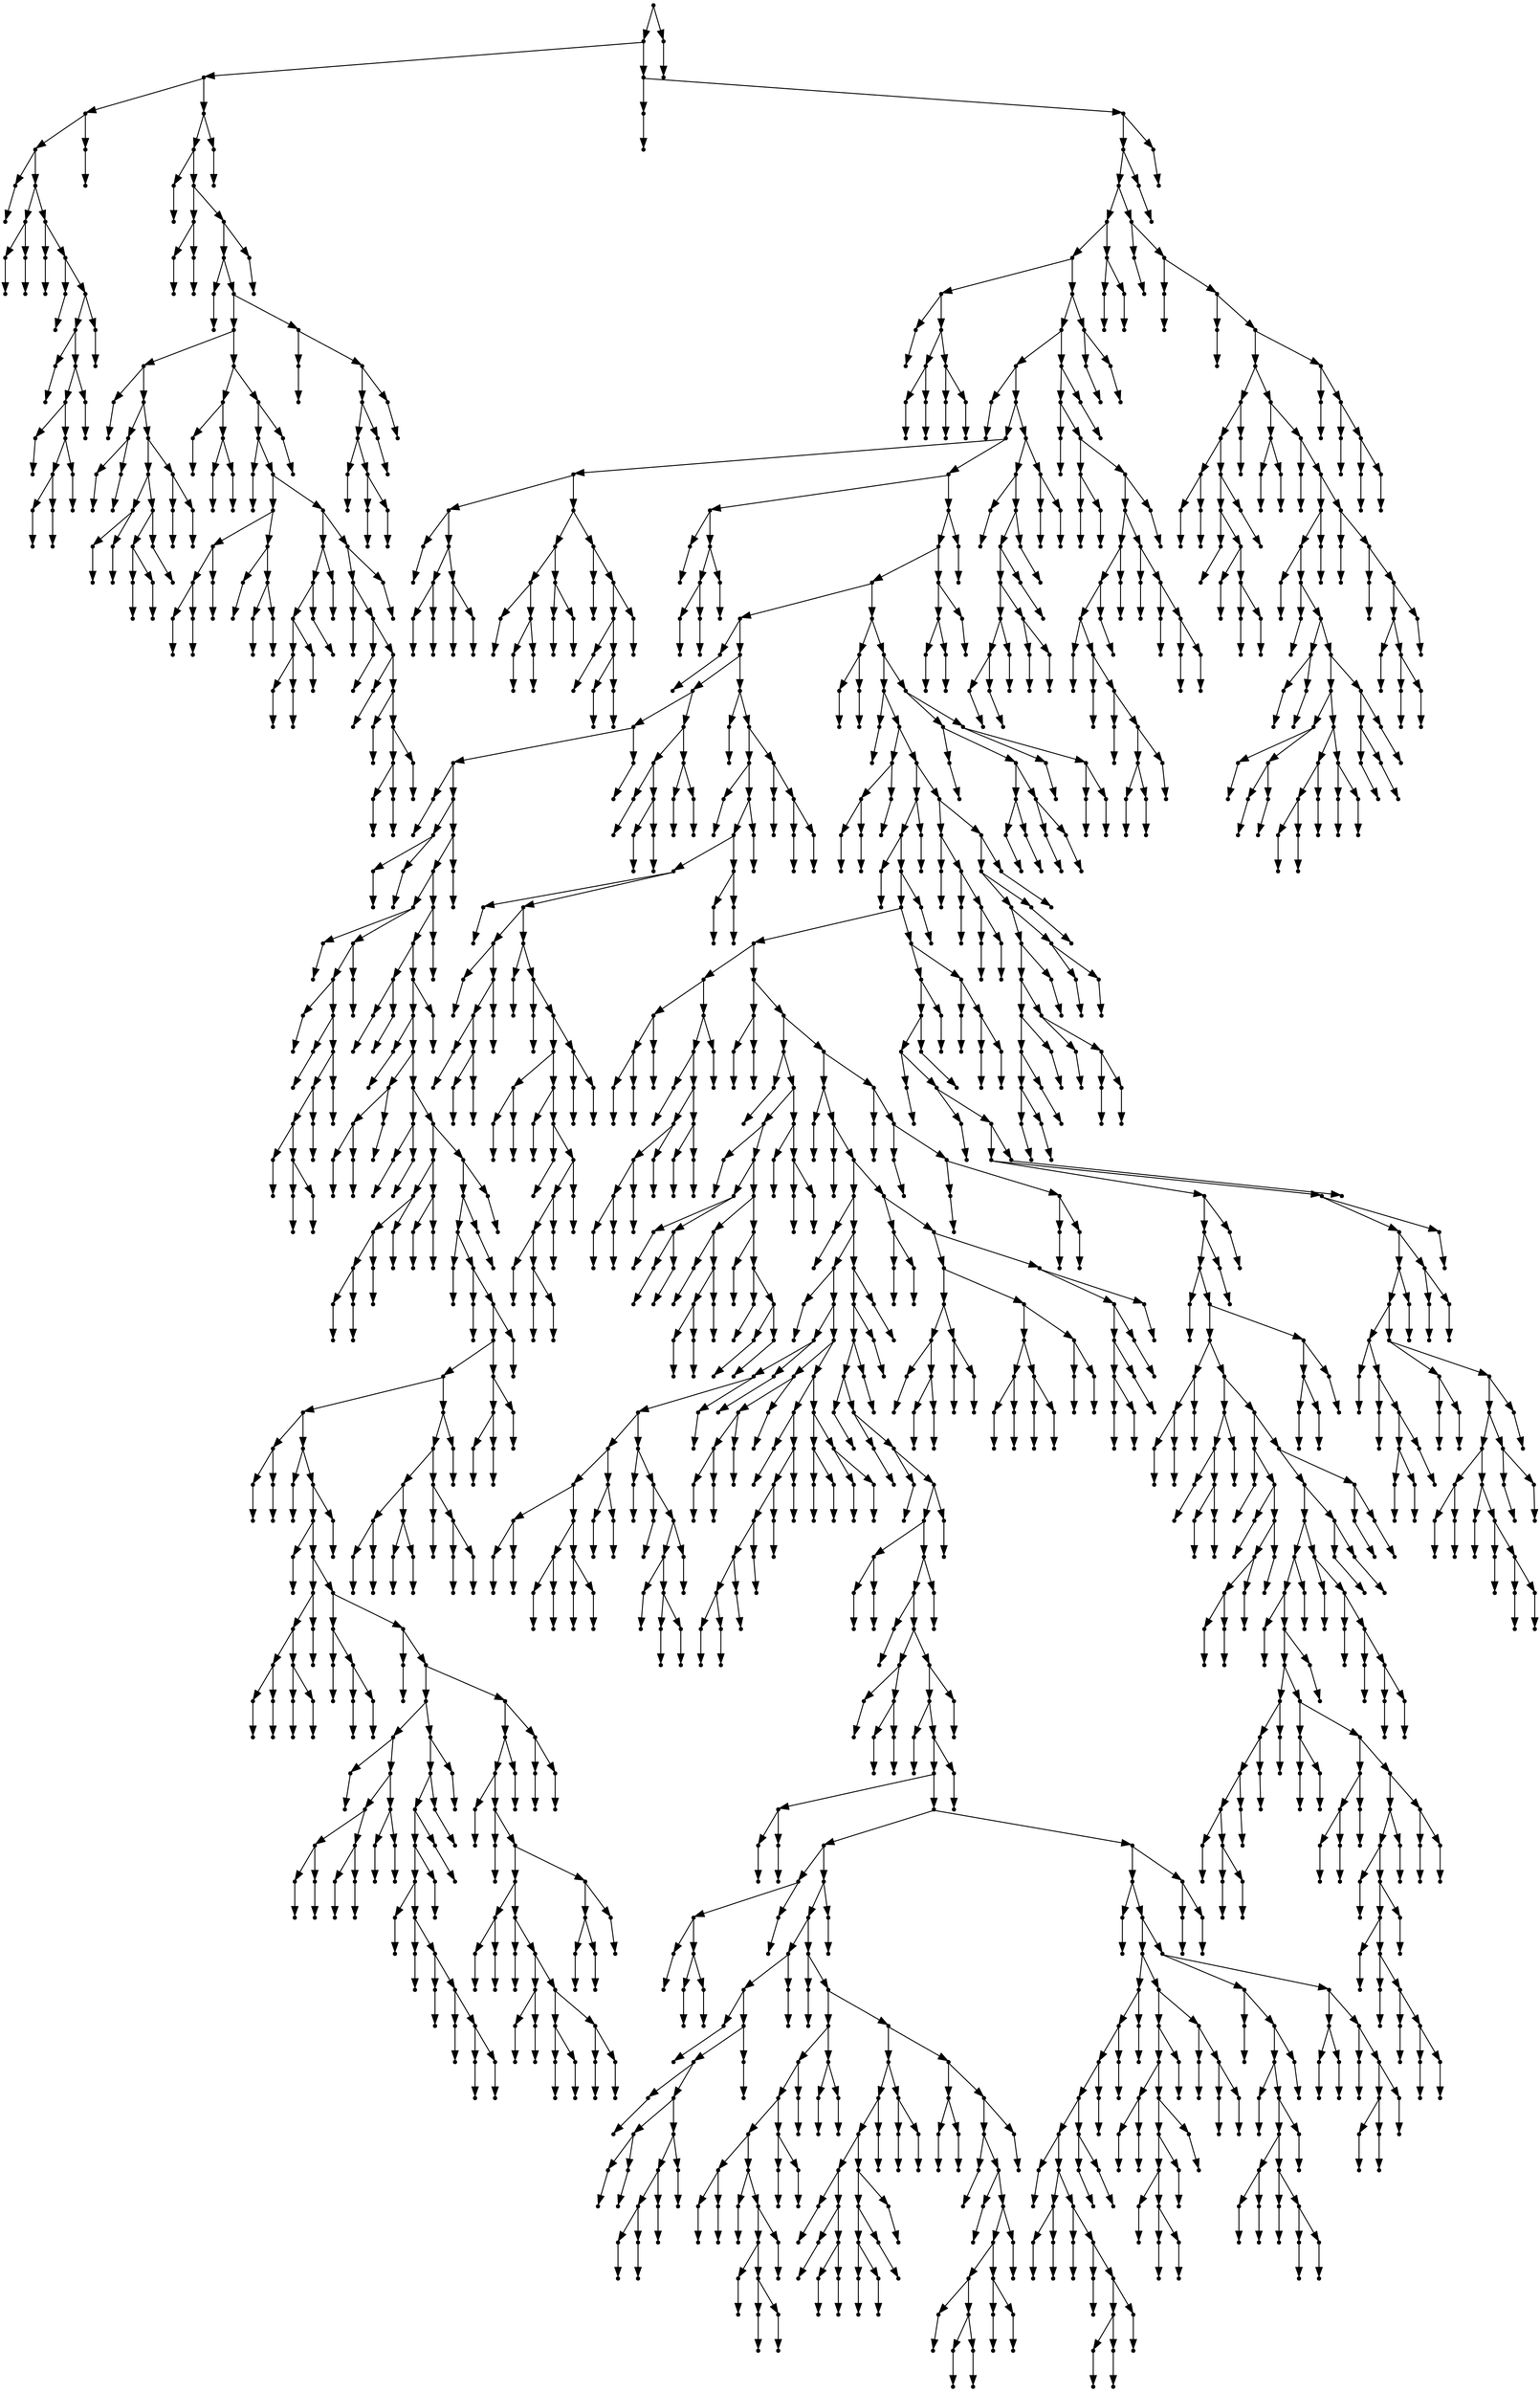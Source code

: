 digraph {
  1801 [shape=point];
  1798 [shape=point];
  175 [shape=point];
  37 [shape=point];
  34 [shape=point];
  1 [shape=point];
  0 [shape=point];
  33 [shape=point];
  6 [shape=point];
  3 [shape=point];
  2 [shape=point];
  5 [shape=point];
  4 [shape=point];
  32 [shape=point];
  8 [shape=point];
  7 [shape=point];
  31 [shape=point];
  10 [shape=point];
  9 [shape=point];
  30 [shape=point];
  27 [shape=point];
  12 [shape=point];
  11 [shape=point];
  26 [shape=point];
  23 [shape=point];
  14 [shape=point];
  13 [shape=point];
  22 [shape=point];
  19 [shape=point];
  16 [shape=point];
  15 [shape=point];
  18 [shape=point];
  17 [shape=point];
  21 [shape=point];
  20 [shape=point];
  25 [shape=point];
  24 [shape=point];
  29 [shape=point];
  28 [shape=point];
  36 [shape=point];
  35 [shape=point];
  174 [shape=point];
  171 [shape=point];
  39 [shape=point];
  38 [shape=point];
  170 [shape=point];
  44 [shape=point];
  41 [shape=point];
  40 [shape=point];
  43 [shape=point];
  42 [shape=point];
  169 [shape=point];
  166 [shape=point];
  46 [shape=point];
  45 [shape=point];
  165 [shape=point];
  147 [shape=point];
  75 [shape=point];
  48 [shape=point];
  47 [shape=point];
  74 [shape=point];
  53 [shape=point];
  50 [shape=point];
  49 [shape=point];
  52 [shape=point];
  51 [shape=point];
  73 [shape=point];
  67 [shape=point];
  58 [shape=point];
  55 [shape=point];
  54 [shape=point];
  57 [shape=point];
  56 [shape=point];
  66 [shape=point];
  63 [shape=point];
  60 [shape=point];
  59 [shape=point];
  62 [shape=point];
  61 [shape=point];
  65 [shape=point];
  64 [shape=point];
  72 [shape=point];
  69 [shape=point];
  68 [shape=point];
  71 [shape=point];
  70 [shape=point];
  146 [shape=point];
  83 [shape=point];
  77 [shape=point];
  76 [shape=point];
  82 [shape=point];
  79 [shape=point];
  78 [shape=point];
  81 [shape=point];
  80 [shape=point];
  145 [shape=point];
  142 [shape=point];
  85 [shape=point];
  84 [shape=point];
  141 [shape=point];
  102 [shape=point];
  93 [shape=point];
  90 [shape=point];
  87 [shape=point];
  86 [shape=point];
  89 [shape=point];
  88 [shape=point];
  92 [shape=point];
  91 [shape=point];
  101 [shape=point];
  95 [shape=point];
  94 [shape=point];
  100 [shape=point];
  97 [shape=point];
  96 [shape=point];
  99 [shape=point];
  98 [shape=point];
  140 [shape=point];
  116 [shape=point];
  113 [shape=point];
  110 [shape=point];
  107 [shape=point];
  104 [shape=point];
  103 [shape=point];
  106 [shape=point];
  105 [shape=point];
  109 [shape=point];
  108 [shape=point];
  112 [shape=point];
  111 [shape=point];
  115 [shape=point];
  114 [shape=point];
  139 [shape=point];
  136 [shape=point];
  118 [shape=point];
  117 [shape=point];
  135 [shape=point];
  120 [shape=point];
  119 [shape=point];
  134 [shape=point];
  122 [shape=point];
  121 [shape=point];
  133 [shape=point];
  124 [shape=point];
  123 [shape=point];
  132 [shape=point];
  129 [shape=point];
  126 [shape=point];
  125 [shape=point];
  128 [shape=point];
  127 [shape=point];
  131 [shape=point];
  130 [shape=point];
  138 [shape=point];
  137 [shape=point];
  144 [shape=point];
  143 [shape=point];
  164 [shape=point];
  149 [shape=point];
  148 [shape=point];
  163 [shape=point];
  160 [shape=point];
  157 [shape=point];
  151 [shape=point];
  150 [shape=point];
  156 [shape=point];
  153 [shape=point];
  152 [shape=point];
  155 [shape=point];
  154 [shape=point];
  159 [shape=point];
  158 [shape=point];
  162 [shape=point];
  161 [shape=point];
  168 [shape=point];
  167 [shape=point];
  173 [shape=point];
  172 [shape=point];
  1797 [shape=point];
  177 [shape=point];
  176 [shape=point];
  1796 [shape=point];
  1793 [shape=point];
  1790 [shape=point];
  1670 [shape=point];
  1664 [shape=point];
  191 [shape=point];
  179 [shape=point];
  178 [shape=point];
  190 [shape=point];
  184 [shape=point];
  181 [shape=point];
  180 [shape=point];
  183 [shape=point];
  182 [shape=point];
  189 [shape=point];
  186 [shape=point];
  185 [shape=point];
  188 [shape=point];
  187 [shape=point];
  1663 [shape=point];
  1657 [shape=point];
  1606 [shape=point];
  193 [shape=point];
  192 [shape=point];
  1605 [shape=point];
  1575 [shape=point];
  237 [shape=point];
  207 [shape=point];
  195 [shape=point];
  194 [shape=point];
  206 [shape=point];
  200 [shape=point];
  197 [shape=point];
  196 [shape=point];
  199 [shape=point];
  198 [shape=point];
  205 [shape=point];
  202 [shape=point];
  201 [shape=point];
  204 [shape=point];
  203 [shape=point];
  236 [shape=point];
  221 [shape=point];
  215 [shape=point];
  209 [shape=point];
  208 [shape=point];
  214 [shape=point];
  211 [shape=point];
  210 [shape=point];
  213 [shape=point];
  212 [shape=point];
  220 [shape=point];
  217 [shape=point];
  216 [shape=point];
  219 [shape=point];
  218 [shape=point];
  235 [shape=point];
  223 [shape=point];
  222 [shape=point];
  234 [shape=point];
  231 [shape=point];
  225 [shape=point];
  224 [shape=point];
  230 [shape=point];
  227 [shape=point];
  226 [shape=point];
  229 [shape=point];
  228 [shape=point];
  233 [shape=point];
  232 [shape=point];
  1574 [shape=point];
  248 [shape=point];
  239 [shape=point];
  238 [shape=point];
  247 [shape=point];
  244 [shape=point];
  241 [shape=point];
  240 [shape=point];
  243 [shape=point];
  242 [shape=point];
  246 [shape=point];
  245 [shape=point];
  1573 [shape=point];
  1570 [shape=point];
  1561 [shape=point];
  628 [shape=point];
  250 [shape=point];
  249 [shape=point];
  627 [shape=point];
  546 [shape=point];
  531 [shape=point];
  528 [shape=point];
  252 [shape=point];
  251 [shape=point];
  527 [shape=point];
  257 [shape=point];
  254 [shape=point];
  253 [shape=point];
  256 [shape=point];
  255 [shape=point];
  526 [shape=point];
  523 [shape=point];
  283 [shape=point];
  259 [shape=point];
  258 [shape=point];
  282 [shape=point];
  279 [shape=point];
  261 [shape=point];
  260 [shape=point];
  278 [shape=point];
  263 [shape=point];
  262 [shape=point];
  277 [shape=point];
  274 [shape=point];
  271 [shape=point];
  265 [shape=point];
  264 [shape=point];
  270 [shape=point];
  267 [shape=point];
  266 [shape=point];
  269 [shape=point];
  268 [shape=point];
  273 [shape=point];
  272 [shape=point];
  276 [shape=point];
  275 [shape=point];
  281 [shape=point];
  280 [shape=point];
  522 [shape=point];
  519 [shape=point];
  288 [shape=point];
  285 [shape=point];
  284 [shape=point];
  287 [shape=point];
  286 [shape=point];
  518 [shape=point];
  515 [shape=point];
  290 [shape=point];
  289 [shape=point];
  514 [shape=point];
  298 [shape=point];
  295 [shape=point];
  292 [shape=point];
  291 [shape=point];
  294 [shape=point];
  293 [shape=point];
  297 [shape=point];
  296 [shape=point];
  513 [shape=point];
  303 [shape=point];
  300 [shape=point];
  299 [shape=point];
  302 [shape=point];
  301 [shape=point];
  512 [shape=point];
  320 [shape=point];
  314 [shape=point];
  311 [shape=point];
  308 [shape=point];
  305 [shape=point];
  304 [shape=point];
  307 [shape=point];
  306 [shape=point];
  310 [shape=point];
  309 [shape=point];
  313 [shape=point];
  312 [shape=point];
  319 [shape=point];
  316 [shape=point];
  315 [shape=point];
  318 [shape=point];
  317 [shape=point];
  511 [shape=point];
  508 [shape=point];
  505 [shape=point];
  322 [shape=point];
  321 [shape=point];
  504 [shape=point];
  324 [shape=point];
  323 [shape=point];
  503 [shape=point];
  500 [shape=point];
  491 [shape=point];
  467 [shape=point];
  329 [shape=point];
  326 [shape=point];
  325 [shape=point];
  328 [shape=point];
  327 [shape=point];
  466 [shape=point];
  331 [shape=point];
  330 [shape=point];
  465 [shape=point];
  462 [shape=point];
  333 [shape=point];
  332 [shape=point];
  461 [shape=point];
  347 [shape=point];
  344 [shape=point];
  338 [shape=point];
  335 [shape=point];
  334 [shape=point];
  337 [shape=point];
  336 [shape=point];
  343 [shape=point];
  340 [shape=point];
  339 [shape=point];
  342 [shape=point];
  341 [shape=point];
  346 [shape=point];
  345 [shape=point];
  460 [shape=point];
  355 [shape=point];
  349 [shape=point];
  348 [shape=point];
  354 [shape=point];
  351 [shape=point];
  350 [shape=point];
  353 [shape=point];
  352 [shape=point];
  459 [shape=point];
  357 [shape=point];
  356 [shape=point];
  458 [shape=point];
  407 [shape=point];
  377 [shape=point];
  359 [shape=point];
  358 [shape=point];
  376 [shape=point];
  370 [shape=point];
  364 [shape=point];
  361 [shape=point];
  360 [shape=point];
  363 [shape=point];
  362 [shape=point];
  369 [shape=point];
  366 [shape=point];
  365 [shape=point];
  368 [shape=point];
  367 [shape=point];
  375 [shape=point];
  372 [shape=point];
  371 [shape=point];
  374 [shape=point];
  373 [shape=point];
  406 [shape=point];
  403 [shape=point];
  400 [shape=point];
  397 [shape=point];
  394 [shape=point];
  379 [shape=point];
  378 [shape=point];
  393 [shape=point];
  381 [shape=point];
  380 [shape=point];
  392 [shape=point];
  383 [shape=point];
  382 [shape=point];
  391 [shape=point];
  385 [shape=point];
  384 [shape=point];
  390 [shape=point];
  387 [shape=point];
  386 [shape=point];
  389 [shape=point];
  388 [shape=point];
  396 [shape=point];
  395 [shape=point];
  399 [shape=point];
  398 [shape=point];
  402 [shape=point];
  401 [shape=point];
  405 [shape=point];
  404 [shape=point];
  457 [shape=point];
  451 [shape=point];
  448 [shape=point];
  409 [shape=point];
  408 [shape=point];
  447 [shape=point];
  411 [shape=point];
  410 [shape=point];
  446 [shape=point];
  437 [shape=point];
  416 [shape=point];
  413 [shape=point];
  412 [shape=point];
  415 [shape=point];
  414 [shape=point];
  436 [shape=point];
  418 [shape=point];
  417 [shape=point];
  435 [shape=point];
  423 [shape=point];
  420 [shape=point];
  419 [shape=point];
  422 [shape=point];
  421 [shape=point];
  434 [shape=point];
  428 [shape=point];
  425 [shape=point];
  424 [shape=point];
  427 [shape=point];
  426 [shape=point];
  433 [shape=point];
  430 [shape=point];
  429 [shape=point];
  432 [shape=point];
  431 [shape=point];
  445 [shape=point];
  442 [shape=point];
  439 [shape=point];
  438 [shape=point];
  441 [shape=point];
  440 [shape=point];
  444 [shape=point];
  443 [shape=point];
  450 [shape=point];
  449 [shape=point];
  456 [shape=point];
  453 [shape=point];
  452 [shape=point];
  455 [shape=point];
  454 [shape=point];
  464 [shape=point];
  463 [shape=point];
  490 [shape=point];
  487 [shape=point];
  478 [shape=point];
  472 [shape=point];
  469 [shape=point];
  468 [shape=point];
  471 [shape=point];
  470 [shape=point];
  477 [shape=point];
  474 [shape=point];
  473 [shape=point];
  476 [shape=point];
  475 [shape=point];
  486 [shape=point];
  480 [shape=point];
  479 [shape=point];
  485 [shape=point];
  482 [shape=point];
  481 [shape=point];
  484 [shape=point];
  483 [shape=point];
  489 [shape=point];
  488 [shape=point];
  499 [shape=point];
  496 [shape=point];
  493 [shape=point];
  492 [shape=point];
  495 [shape=point];
  494 [shape=point];
  498 [shape=point];
  497 [shape=point];
  502 [shape=point];
  501 [shape=point];
  507 [shape=point];
  506 [shape=point];
  510 [shape=point];
  509 [shape=point];
  517 [shape=point];
  516 [shape=point];
  521 [shape=point];
  520 [shape=point];
  525 [shape=point];
  524 [shape=point];
  530 [shape=point];
  529 [shape=point];
  545 [shape=point];
  539 [shape=point];
  533 [shape=point];
  532 [shape=point];
  538 [shape=point];
  535 [shape=point];
  534 [shape=point];
  537 [shape=point];
  536 [shape=point];
  544 [shape=point];
  541 [shape=point];
  540 [shape=point];
  543 [shape=point];
  542 [shape=point];
  626 [shape=point];
  548 [shape=point];
  547 [shape=point];
  625 [shape=point];
  616 [shape=point];
  550 [shape=point];
  549 [shape=point];
  615 [shape=point];
  612 [shape=point];
  606 [shape=point];
  552 [shape=point];
  551 [shape=point];
  605 [shape=point];
  566 [shape=point];
  554 [shape=point];
  553 [shape=point];
  565 [shape=point];
  562 [shape=point];
  556 [shape=point];
  555 [shape=point];
  561 [shape=point];
  558 [shape=point];
  557 [shape=point];
  560 [shape=point];
  559 [shape=point];
  564 [shape=point];
  563 [shape=point];
  604 [shape=point];
  568 [shape=point];
  567 [shape=point];
  603 [shape=point];
  570 [shape=point];
  569 [shape=point];
  602 [shape=point];
  596 [shape=point];
  575 [shape=point];
  572 [shape=point];
  571 [shape=point];
  574 [shape=point];
  573 [shape=point];
  595 [shape=point];
  577 [shape=point];
  576 [shape=point];
  594 [shape=point];
  579 [shape=point];
  578 [shape=point];
  593 [shape=point];
  590 [shape=point];
  587 [shape=point];
  581 [shape=point];
  580 [shape=point];
  586 [shape=point];
  583 [shape=point];
  582 [shape=point];
  585 [shape=point];
  584 [shape=point];
  589 [shape=point];
  588 [shape=point];
  592 [shape=point];
  591 [shape=point];
  601 [shape=point];
  598 [shape=point];
  597 [shape=point];
  600 [shape=point];
  599 [shape=point];
  611 [shape=point];
  608 [shape=point];
  607 [shape=point];
  610 [shape=point];
  609 [shape=point];
  614 [shape=point];
  613 [shape=point];
  624 [shape=point];
  618 [shape=point];
  617 [shape=point];
  623 [shape=point];
  620 [shape=point];
  619 [shape=point];
  622 [shape=point];
  621 [shape=point];
  1560 [shape=point];
  633 [shape=point];
  630 [shape=point];
  629 [shape=point];
  632 [shape=point];
  631 [shape=point];
  1559 [shape=point];
  1535 [shape=point];
  635 [shape=point];
  634 [shape=point];
  1534 [shape=point];
  643 [shape=point];
  640 [shape=point];
  637 [shape=point];
  636 [shape=point];
  639 [shape=point];
  638 [shape=point];
  642 [shape=point];
  641 [shape=point];
  1533 [shape=point];
  1485 [shape=point];
  1482 [shape=point];
  645 [shape=point];
  644 [shape=point];
  1481 [shape=point];
  1478 [shape=point];
  1238 [shape=point];
  677 [shape=point];
  653 [shape=point];
  650 [shape=point];
  647 [shape=point];
  646 [shape=point];
  649 [shape=point];
  648 [shape=point];
  652 [shape=point];
  651 [shape=point];
  676 [shape=point];
  673 [shape=point];
  655 [shape=point];
  654 [shape=point];
  672 [shape=point];
  666 [shape=point];
  663 [shape=point];
  660 [shape=point];
  657 [shape=point];
  656 [shape=point];
  659 [shape=point];
  658 [shape=point];
  662 [shape=point];
  661 [shape=point];
  665 [shape=point];
  664 [shape=point];
  671 [shape=point];
  668 [shape=point];
  667 [shape=point];
  670 [shape=point];
  669 [shape=point];
  675 [shape=point];
  674 [shape=point];
  1237 [shape=point];
  682 [shape=point];
  679 [shape=point];
  678 [shape=point];
  681 [shape=point];
  680 [shape=point];
  1236 [shape=point];
  729 [shape=point];
  684 [shape=point];
  683 [shape=point];
  728 [shape=point];
  719 [shape=point];
  686 [shape=point];
  685 [shape=point];
  718 [shape=point];
  694 [shape=point];
  688 [shape=point];
  687 [shape=point];
  693 [shape=point];
  690 [shape=point];
  689 [shape=point];
  692 [shape=point];
  691 [shape=point];
  717 [shape=point];
  705 [shape=point];
  696 [shape=point];
  695 [shape=point];
  704 [shape=point];
  701 [shape=point];
  698 [shape=point];
  697 [shape=point];
  700 [shape=point];
  699 [shape=point];
  703 [shape=point];
  702 [shape=point];
  716 [shape=point];
  707 [shape=point];
  706 [shape=point];
  715 [shape=point];
  709 [shape=point];
  708 [shape=point];
  714 [shape=point];
  711 [shape=point];
  710 [shape=point];
  713 [shape=point];
  712 [shape=point];
  727 [shape=point];
  721 [shape=point];
  720 [shape=point];
  726 [shape=point];
  723 [shape=point];
  722 [shape=point];
  725 [shape=point];
  724 [shape=point];
  1235 [shape=point];
  1220 [shape=point];
  731 [shape=point];
  730 [shape=point];
  1219 [shape=point];
  733 [shape=point];
  732 [shape=point];
  1218 [shape=point];
  1164 [shape=point];
  735 [shape=point];
  734 [shape=point];
  1163 [shape=point];
  830 [shape=point];
  737 [shape=point];
  736 [shape=point];
  829 [shape=point];
  784 [shape=point];
  781 [shape=point];
  778 [shape=point];
  760 [shape=point];
  754 [shape=point];
  742 [shape=point];
  739 [shape=point];
  738 [shape=point];
  741 [shape=point];
  740 [shape=point];
  753 [shape=point];
  747 [shape=point];
  744 [shape=point];
  743 [shape=point];
  746 [shape=point];
  745 [shape=point];
  752 [shape=point];
  749 [shape=point];
  748 [shape=point];
  751 [shape=point];
  750 [shape=point];
  759 [shape=point];
  756 [shape=point];
  755 [shape=point];
  758 [shape=point];
  757 [shape=point];
  777 [shape=point];
  762 [shape=point];
  761 [shape=point];
  776 [shape=point];
  764 [shape=point];
  763 [shape=point];
  775 [shape=point];
  772 [shape=point];
  766 [shape=point];
  765 [shape=point];
  771 [shape=point];
  768 [shape=point];
  767 [shape=point];
  770 [shape=point];
  769 [shape=point];
  774 [shape=point];
  773 [shape=point];
  780 [shape=point];
  779 [shape=point];
  783 [shape=point];
  782 [shape=point];
  828 [shape=point];
  795 [shape=point];
  792 [shape=point];
  789 [shape=point];
  786 [shape=point];
  785 [shape=point];
  788 [shape=point];
  787 [shape=point];
  791 [shape=point];
  790 [shape=point];
  794 [shape=point];
  793 [shape=point];
  827 [shape=point];
  815 [shape=point];
  797 [shape=point];
  796 [shape=point];
  814 [shape=point];
  811 [shape=point];
  808 [shape=point];
  805 [shape=point];
  802 [shape=point];
  799 [shape=point];
  798 [shape=point];
  801 [shape=point];
  800 [shape=point];
  804 [shape=point];
  803 [shape=point];
  807 [shape=point];
  806 [shape=point];
  810 [shape=point];
  809 [shape=point];
  813 [shape=point];
  812 [shape=point];
  826 [shape=point];
  820 [shape=point];
  817 [shape=point];
  816 [shape=point];
  819 [shape=point];
  818 [shape=point];
  825 [shape=point];
  822 [shape=point];
  821 [shape=point];
  824 [shape=point];
  823 [shape=point];
  1162 [shape=point];
  1159 [shape=point];
  1156 [shape=point];
  1153 [shape=point];
  832 [shape=point];
  831 [shape=point];
  1152 [shape=point];
  834 [shape=point];
  833 [shape=point];
  1151 [shape=point];
  836 [shape=point];
  835 [shape=point];
  1150 [shape=point];
  1147 [shape=point];
  841 [shape=point];
  838 [shape=point];
  837 [shape=point];
  840 [shape=point];
  839 [shape=point];
  1146 [shape=point];
  1143 [shape=point];
  843 [shape=point];
  842 [shape=point];
  1142 [shape=point];
  851 [shape=point];
  845 [shape=point];
  844 [shape=point];
  850 [shape=point];
  847 [shape=point];
  846 [shape=point];
  849 [shape=point];
  848 [shape=point];
  1141 [shape=point];
  1138 [shape=point];
  853 [shape=point];
  852 [shape=point];
  1137 [shape=point];
  1134 [shape=point];
  858 [shape=point];
  855 [shape=point];
  854 [shape=point];
  857 [shape=point];
  856 [shape=point];
  1133 [shape=point];
  1007 [shape=point];
  869 [shape=point];
  866 [shape=point];
  860 [shape=point];
  859 [shape=point];
  865 [shape=point];
  862 [shape=point];
  861 [shape=point];
  864 [shape=point];
  863 [shape=point];
  868 [shape=point];
  867 [shape=point];
  1006 [shape=point];
  1003 [shape=point];
  898 [shape=point];
  895 [shape=point];
  871 [shape=point];
  870 [shape=point];
  894 [shape=point];
  891 [shape=point];
  873 [shape=point];
  872 [shape=point];
  890 [shape=point];
  878 [shape=point];
  875 [shape=point];
  874 [shape=point];
  877 [shape=point];
  876 [shape=point];
  889 [shape=point];
  886 [shape=point];
  883 [shape=point];
  880 [shape=point];
  879 [shape=point];
  882 [shape=point];
  881 [shape=point];
  885 [shape=point];
  884 [shape=point];
  888 [shape=point];
  887 [shape=point];
  893 [shape=point];
  892 [shape=point];
  897 [shape=point];
  896 [shape=point];
  1002 [shape=point];
  900 [shape=point];
  899 [shape=point];
  1001 [shape=point];
  935 [shape=point];
  929 [shape=point];
  926 [shape=point];
  920 [shape=point];
  905 [shape=point];
  902 [shape=point];
  901 [shape=point];
  904 [shape=point];
  903 [shape=point];
  919 [shape=point];
  907 [shape=point];
  906 [shape=point];
  918 [shape=point];
  915 [shape=point];
  909 [shape=point];
  908 [shape=point];
  914 [shape=point];
  911 [shape=point];
  910 [shape=point];
  913 [shape=point];
  912 [shape=point];
  917 [shape=point];
  916 [shape=point];
  925 [shape=point];
  922 [shape=point];
  921 [shape=point];
  924 [shape=point];
  923 [shape=point];
  928 [shape=point];
  927 [shape=point];
  934 [shape=point];
  931 [shape=point];
  930 [shape=point];
  933 [shape=point];
  932 [shape=point];
  1000 [shape=point];
  967 [shape=point];
  961 [shape=point];
  958 [shape=point];
  946 [shape=point];
  937 [shape=point];
  936 [shape=point];
  945 [shape=point];
  939 [shape=point];
  938 [shape=point];
  944 [shape=point];
  941 [shape=point];
  940 [shape=point];
  943 [shape=point];
  942 [shape=point];
  957 [shape=point];
  954 [shape=point];
  951 [shape=point];
  948 [shape=point];
  947 [shape=point];
  950 [shape=point];
  949 [shape=point];
  953 [shape=point];
  952 [shape=point];
  956 [shape=point];
  955 [shape=point];
  960 [shape=point];
  959 [shape=point];
  966 [shape=point];
  963 [shape=point];
  962 [shape=point];
  965 [shape=point];
  964 [shape=point];
  999 [shape=point];
  972 [shape=point];
  969 [shape=point];
  968 [shape=point];
  971 [shape=point];
  970 [shape=point];
  998 [shape=point];
  995 [shape=point];
  974 [shape=point];
  973 [shape=point];
  994 [shape=point];
  976 [shape=point];
  975 [shape=point];
  993 [shape=point];
  990 [shape=point];
  984 [shape=point];
  978 [shape=point];
  977 [shape=point];
  983 [shape=point];
  980 [shape=point];
  979 [shape=point];
  982 [shape=point];
  981 [shape=point];
  989 [shape=point];
  986 [shape=point];
  985 [shape=point];
  988 [shape=point];
  987 [shape=point];
  992 [shape=point];
  991 [shape=point];
  997 [shape=point];
  996 [shape=point];
  1005 [shape=point];
  1004 [shape=point];
  1132 [shape=point];
  1126 [shape=point];
  1009 [shape=point];
  1008 [shape=point];
  1125 [shape=point];
  1080 [shape=point];
  1047 [shape=point];
  1044 [shape=point];
  1041 [shape=point];
  1038 [shape=point];
  1032 [shape=point];
  1011 [shape=point];
  1010 [shape=point];
  1031 [shape=point];
  1016 [shape=point];
  1013 [shape=point];
  1012 [shape=point];
  1015 [shape=point];
  1014 [shape=point];
  1030 [shape=point];
  1018 [shape=point];
  1017 [shape=point];
  1029 [shape=point];
  1020 [shape=point];
  1019 [shape=point];
  1028 [shape=point];
  1025 [shape=point];
  1022 [shape=point];
  1021 [shape=point];
  1024 [shape=point];
  1023 [shape=point];
  1027 [shape=point];
  1026 [shape=point];
  1037 [shape=point];
  1034 [shape=point];
  1033 [shape=point];
  1036 [shape=point];
  1035 [shape=point];
  1040 [shape=point];
  1039 [shape=point];
  1043 [shape=point];
  1042 [shape=point];
  1046 [shape=point];
  1045 [shape=point];
  1079 [shape=point];
  1070 [shape=point];
  1067 [shape=point];
  1052 [shape=point];
  1049 [shape=point];
  1048 [shape=point];
  1051 [shape=point];
  1050 [shape=point];
  1066 [shape=point];
  1063 [shape=point];
  1060 [shape=point];
  1054 [shape=point];
  1053 [shape=point];
  1059 [shape=point];
  1056 [shape=point];
  1055 [shape=point];
  1058 [shape=point];
  1057 [shape=point];
  1062 [shape=point];
  1061 [shape=point];
  1065 [shape=point];
  1064 [shape=point];
  1069 [shape=point];
  1068 [shape=point];
  1078 [shape=point];
  1072 [shape=point];
  1071 [shape=point];
  1077 [shape=point];
  1074 [shape=point];
  1073 [shape=point];
  1076 [shape=point];
  1075 [shape=point];
  1124 [shape=point];
  1106 [shape=point];
  1082 [shape=point];
  1081 [shape=point];
  1105 [shape=point];
  1102 [shape=point];
  1084 [shape=point];
  1083 [shape=point];
  1101 [shape=point];
  1098 [shape=point];
  1089 [shape=point];
  1086 [shape=point];
  1085 [shape=point];
  1088 [shape=point];
  1087 [shape=point];
  1097 [shape=point];
  1091 [shape=point];
  1090 [shape=point];
  1096 [shape=point];
  1093 [shape=point];
  1092 [shape=point];
  1095 [shape=point];
  1094 [shape=point];
  1100 [shape=point];
  1099 [shape=point];
  1104 [shape=point];
  1103 [shape=point];
  1123 [shape=point];
  1111 [shape=point];
  1108 [shape=point];
  1107 [shape=point];
  1110 [shape=point];
  1109 [shape=point];
  1122 [shape=point];
  1113 [shape=point];
  1112 [shape=point];
  1121 [shape=point];
  1118 [shape=point];
  1115 [shape=point];
  1114 [shape=point];
  1117 [shape=point];
  1116 [shape=point];
  1120 [shape=point];
  1119 [shape=point];
  1131 [shape=point];
  1128 [shape=point];
  1127 [shape=point];
  1130 [shape=point];
  1129 [shape=point];
  1136 [shape=point];
  1135 [shape=point];
  1140 [shape=point];
  1139 [shape=point];
  1145 [shape=point];
  1144 [shape=point];
  1149 [shape=point];
  1148 [shape=point];
  1155 [shape=point];
  1154 [shape=point];
  1158 [shape=point];
  1157 [shape=point];
  1161 [shape=point];
  1160 [shape=point];
  1217 [shape=point];
  1169 [shape=point];
  1166 [shape=point];
  1165 [shape=point];
  1168 [shape=point];
  1167 [shape=point];
  1216 [shape=point];
  1201 [shape=point];
  1183 [shape=point];
  1177 [shape=point];
  1171 [shape=point];
  1170 [shape=point];
  1176 [shape=point];
  1173 [shape=point];
  1172 [shape=point];
  1175 [shape=point];
  1174 [shape=point];
  1182 [shape=point];
  1179 [shape=point];
  1178 [shape=point];
  1181 [shape=point];
  1180 [shape=point];
  1200 [shape=point];
  1194 [shape=point];
  1188 [shape=point];
  1185 [shape=point];
  1184 [shape=point];
  1187 [shape=point];
  1186 [shape=point];
  1193 [shape=point];
  1190 [shape=point];
  1189 [shape=point];
  1192 [shape=point];
  1191 [shape=point];
  1199 [shape=point];
  1196 [shape=point];
  1195 [shape=point];
  1198 [shape=point];
  1197 [shape=point];
  1215 [shape=point];
  1212 [shape=point];
  1209 [shape=point];
  1206 [shape=point];
  1203 [shape=point];
  1202 [shape=point];
  1205 [shape=point];
  1204 [shape=point];
  1208 [shape=point];
  1207 [shape=point];
  1211 [shape=point];
  1210 [shape=point];
  1214 [shape=point];
  1213 [shape=point];
  1234 [shape=point];
  1222 [shape=point];
  1221 [shape=point];
  1233 [shape=point];
  1224 [shape=point];
  1223 [shape=point];
  1232 [shape=point];
  1226 [shape=point];
  1225 [shape=point];
  1231 [shape=point];
  1228 [shape=point];
  1227 [shape=point];
  1230 [shape=point];
  1229 [shape=point];
  1477 [shape=point];
  1468 [shape=point];
  1465 [shape=point];
  1462 [shape=point];
  1240 [shape=point];
  1239 [shape=point];
  1461 [shape=point];
  1242 [shape=point];
  1241 [shape=point];
  1460 [shape=point];
  1457 [shape=point];
  1397 [shape=point];
  1394 [shape=point];
  1391 [shape=point];
  1244 [shape=point];
  1243 [shape=point];
  1390 [shape=point];
  1381 [shape=point];
  1252 [shape=point];
  1249 [shape=point];
  1246 [shape=point];
  1245 [shape=point];
  1248 [shape=point];
  1247 [shape=point];
  1251 [shape=point];
  1250 [shape=point];
  1380 [shape=point];
  1263 [shape=point];
  1260 [shape=point];
  1254 [shape=point];
  1253 [shape=point];
  1259 [shape=point];
  1256 [shape=point];
  1255 [shape=point];
  1258 [shape=point];
  1257 [shape=point];
  1262 [shape=point];
  1261 [shape=point];
  1379 [shape=point];
  1280 [shape=point];
  1265 [shape=point];
  1264 [shape=point];
  1279 [shape=point];
  1267 [shape=point];
  1266 [shape=point];
  1278 [shape=point];
  1275 [shape=point];
  1272 [shape=point];
  1269 [shape=point];
  1268 [shape=point];
  1271 [shape=point];
  1270 [shape=point];
  1274 [shape=point];
  1273 [shape=point];
  1277 [shape=point];
  1276 [shape=point];
  1378 [shape=point];
  1372 [shape=point];
  1366 [shape=point];
  1351 [shape=point];
  1348 [shape=point];
  1282 [shape=point];
  1281 [shape=point];
  1347 [shape=point];
  1344 [shape=point];
  1299 [shape=point];
  1296 [shape=point];
  1293 [shape=point];
  1290 [shape=point];
  1284 [shape=point];
  1283 [shape=point];
  1289 [shape=point];
  1286 [shape=point];
  1285 [shape=point];
  1288 [shape=point];
  1287 [shape=point];
  1292 [shape=point];
  1291 [shape=point];
  1295 [shape=point];
  1294 [shape=point];
  1298 [shape=point];
  1297 [shape=point];
  1343 [shape=point];
  1304 [shape=point];
  1301 [shape=point];
  1300 [shape=point];
  1303 [shape=point];
  1302 [shape=point];
  1342 [shape=point];
  1312 [shape=point];
  1309 [shape=point];
  1306 [shape=point];
  1305 [shape=point];
  1308 [shape=point];
  1307 [shape=point];
  1311 [shape=point];
  1310 [shape=point];
  1341 [shape=point];
  1335 [shape=point];
  1332 [shape=point];
  1314 [shape=point];
  1313 [shape=point];
  1331 [shape=point];
  1328 [shape=point];
  1316 [shape=point];
  1315 [shape=point];
  1327 [shape=point];
  1318 [shape=point];
  1317 [shape=point];
  1326 [shape=point];
  1320 [shape=point];
  1319 [shape=point];
  1325 [shape=point];
  1322 [shape=point];
  1321 [shape=point];
  1324 [shape=point];
  1323 [shape=point];
  1330 [shape=point];
  1329 [shape=point];
  1334 [shape=point];
  1333 [shape=point];
  1340 [shape=point];
  1337 [shape=point];
  1336 [shape=point];
  1339 [shape=point];
  1338 [shape=point];
  1346 [shape=point];
  1345 [shape=point];
  1350 [shape=point];
  1349 [shape=point];
  1365 [shape=point];
  1353 [shape=point];
  1352 [shape=point];
  1364 [shape=point];
  1355 [shape=point];
  1354 [shape=point];
  1363 [shape=point];
  1357 [shape=point];
  1356 [shape=point];
  1362 [shape=point];
  1359 [shape=point];
  1358 [shape=point];
  1361 [shape=point];
  1360 [shape=point];
  1371 [shape=point];
  1368 [shape=point];
  1367 [shape=point];
  1370 [shape=point];
  1369 [shape=point];
  1377 [shape=point];
  1374 [shape=point];
  1373 [shape=point];
  1376 [shape=point];
  1375 [shape=point];
  1389 [shape=point];
  1386 [shape=point];
  1383 [shape=point];
  1382 [shape=point];
  1385 [shape=point];
  1384 [shape=point];
  1388 [shape=point];
  1387 [shape=point];
  1393 [shape=point];
  1392 [shape=point];
  1396 [shape=point];
  1395 [shape=point];
  1456 [shape=point];
  1453 [shape=point];
  1447 [shape=point];
  1444 [shape=point];
  1411 [shape=point];
  1399 [shape=point];
  1398 [shape=point];
  1410 [shape=point];
  1401 [shape=point];
  1400 [shape=point];
  1409 [shape=point];
  1406 [shape=point];
  1403 [shape=point];
  1402 [shape=point];
  1405 [shape=point];
  1404 [shape=point];
  1408 [shape=point];
  1407 [shape=point];
  1443 [shape=point];
  1416 [shape=point];
  1413 [shape=point];
  1412 [shape=point];
  1415 [shape=point];
  1414 [shape=point];
  1442 [shape=point];
  1439 [shape=point];
  1433 [shape=point];
  1421 [shape=point];
  1418 [shape=point];
  1417 [shape=point];
  1420 [shape=point];
  1419 [shape=point];
  1432 [shape=point];
  1423 [shape=point];
  1422 [shape=point];
  1431 [shape=point];
  1425 [shape=point];
  1424 [shape=point];
  1430 [shape=point];
  1427 [shape=point];
  1426 [shape=point];
  1429 [shape=point];
  1428 [shape=point];
  1438 [shape=point];
  1435 [shape=point];
  1434 [shape=point];
  1437 [shape=point];
  1436 [shape=point];
  1441 [shape=point];
  1440 [shape=point];
  1446 [shape=point];
  1445 [shape=point];
  1452 [shape=point];
  1449 [shape=point];
  1448 [shape=point];
  1451 [shape=point];
  1450 [shape=point];
  1455 [shape=point];
  1454 [shape=point];
  1459 [shape=point];
  1458 [shape=point];
  1464 [shape=point];
  1463 [shape=point];
  1467 [shape=point];
  1466 [shape=point];
  1476 [shape=point];
  1470 [shape=point];
  1469 [shape=point];
  1475 [shape=point];
  1472 [shape=point];
  1471 [shape=point];
  1474 [shape=point];
  1473 [shape=point];
  1480 [shape=point];
  1479 [shape=point];
  1484 [shape=point];
  1483 [shape=point];
  1532 [shape=point];
  1496 [shape=point];
  1487 [shape=point];
  1486 [shape=point];
  1495 [shape=point];
  1489 [shape=point];
  1488 [shape=point];
  1494 [shape=point];
  1491 [shape=point];
  1490 [shape=point];
  1493 [shape=point];
  1492 [shape=point];
  1531 [shape=point];
  1528 [shape=point];
  1525 [shape=point];
  1519 [shape=point];
  1516 [shape=point];
  1507 [shape=point];
  1504 [shape=point];
  1501 [shape=point];
  1498 [shape=point];
  1497 [shape=point];
  1500 [shape=point];
  1499 [shape=point];
  1503 [shape=point];
  1502 [shape=point];
  1506 [shape=point];
  1505 [shape=point];
  1515 [shape=point];
  1509 [shape=point];
  1508 [shape=point];
  1514 [shape=point];
  1511 [shape=point];
  1510 [shape=point];
  1513 [shape=point];
  1512 [shape=point];
  1518 [shape=point];
  1517 [shape=point];
  1524 [shape=point];
  1521 [shape=point];
  1520 [shape=point];
  1523 [shape=point];
  1522 [shape=point];
  1527 [shape=point];
  1526 [shape=point];
  1530 [shape=point];
  1529 [shape=point];
  1558 [shape=point];
  1549 [shape=point];
  1537 [shape=point];
  1536 [shape=point];
  1548 [shape=point];
  1542 [shape=point];
  1539 [shape=point];
  1538 [shape=point];
  1541 [shape=point];
  1540 [shape=point];
  1547 [shape=point];
  1544 [shape=point];
  1543 [shape=point];
  1546 [shape=point];
  1545 [shape=point];
  1557 [shape=point];
  1551 [shape=point];
  1550 [shape=point];
  1556 [shape=point];
  1553 [shape=point];
  1552 [shape=point];
  1555 [shape=point];
  1554 [shape=point];
  1569 [shape=point];
  1566 [shape=point];
  1563 [shape=point];
  1562 [shape=point];
  1565 [shape=point];
  1564 [shape=point];
  1568 [shape=point];
  1567 [shape=point];
  1572 [shape=point];
  1571 [shape=point];
  1604 [shape=point];
  1598 [shape=point];
  1577 [shape=point];
  1576 [shape=point];
  1597 [shape=point];
  1594 [shape=point];
  1591 [shape=point];
  1585 [shape=point];
  1582 [shape=point];
  1579 [shape=point];
  1578 [shape=point];
  1581 [shape=point];
  1580 [shape=point];
  1584 [shape=point];
  1583 [shape=point];
  1590 [shape=point];
  1587 [shape=point];
  1586 [shape=point];
  1589 [shape=point];
  1588 [shape=point];
  1593 [shape=point];
  1592 [shape=point];
  1596 [shape=point];
  1595 [shape=point];
  1603 [shape=point];
  1600 [shape=point];
  1599 [shape=point];
  1602 [shape=point];
  1601 [shape=point];
  1656 [shape=point];
  1653 [shape=point];
  1608 [shape=point];
  1607 [shape=point];
  1652 [shape=point];
  1613 [shape=point];
  1610 [shape=point];
  1609 [shape=point];
  1612 [shape=point];
  1611 [shape=point];
  1651 [shape=point];
  1648 [shape=point];
  1636 [shape=point];
  1633 [shape=point];
  1630 [shape=point];
  1615 [shape=point];
  1614 [shape=point];
  1629 [shape=point];
  1617 [shape=point];
  1616 [shape=point];
  1628 [shape=point];
  1619 [shape=point];
  1618 [shape=point];
  1627 [shape=point];
  1624 [shape=point];
  1621 [shape=point];
  1620 [shape=point];
  1623 [shape=point];
  1622 [shape=point];
  1626 [shape=point];
  1625 [shape=point];
  1632 [shape=point];
  1631 [shape=point];
  1635 [shape=point];
  1634 [shape=point];
  1647 [shape=point];
  1638 [shape=point];
  1637 [shape=point];
  1646 [shape=point];
  1640 [shape=point];
  1639 [shape=point];
  1645 [shape=point];
  1642 [shape=point];
  1641 [shape=point];
  1644 [shape=point];
  1643 [shape=point];
  1650 [shape=point];
  1649 [shape=point];
  1655 [shape=point];
  1654 [shape=point];
  1662 [shape=point];
  1659 [shape=point];
  1658 [shape=point];
  1661 [shape=point];
  1660 [shape=point];
  1669 [shape=point];
  1666 [shape=point];
  1665 [shape=point];
  1668 [shape=point];
  1667 [shape=point];
  1789 [shape=point];
  1672 [shape=point];
  1671 [shape=point];
  1788 [shape=point];
  1674 [shape=point];
  1673 [shape=point];
  1787 [shape=point];
  1676 [shape=point];
  1675 [shape=point];
  1786 [shape=point];
  1774 [shape=point];
  1699 [shape=point];
  1696 [shape=point];
  1681 [shape=point];
  1678 [shape=point];
  1677 [shape=point];
  1680 [shape=point];
  1679 [shape=point];
  1695 [shape=point];
  1692 [shape=point];
  1683 [shape=point];
  1682 [shape=point];
  1691 [shape=point];
  1685 [shape=point];
  1684 [shape=point];
  1690 [shape=point];
  1687 [shape=point];
  1686 [shape=point];
  1689 [shape=point];
  1688 [shape=point];
  1694 [shape=point];
  1693 [shape=point];
  1698 [shape=point];
  1697 [shape=point];
  1773 [shape=point];
  1704 [shape=point];
  1701 [shape=point];
  1700 [shape=point];
  1703 [shape=point];
  1702 [shape=point];
  1772 [shape=point];
  1706 [shape=point];
  1705 [shape=point];
  1771 [shape=point];
  1753 [shape=point];
  1750 [shape=point];
  1708 [shape=point];
  1707 [shape=point];
  1749 [shape=point];
  1710 [shape=point];
  1709 [shape=point];
  1748 [shape=point];
  1715 [shape=point];
  1712 [shape=point];
  1711 [shape=point];
  1714 [shape=point];
  1713 [shape=point];
  1747 [shape=point];
  1738 [shape=point];
  1723 [shape=point];
  1717 [shape=point];
  1716 [shape=point];
  1722 [shape=point];
  1719 [shape=point];
  1718 [shape=point];
  1721 [shape=point];
  1720 [shape=point];
  1737 [shape=point];
  1731 [shape=point];
  1728 [shape=point];
  1725 [shape=point];
  1724 [shape=point];
  1727 [shape=point];
  1726 [shape=point];
  1730 [shape=point];
  1729 [shape=point];
  1736 [shape=point];
  1733 [shape=point];
  1732 [shape=point];
  1735 [shape=point];
  1734 [shape=point];
  1746 [shape=point];
  1743 [shape=point];
  1740 [shape=point];
  1739 [shape=point];
  1742 [shape=point];
  1741 [shape=point];
  1745 [shape=point];
  1744 [shape=point];
  1752 [shape=point];
  1751 [shape=point];
  1770 [shape=point];
  1755 [shape=point];
  1754 [shape=point];
  1769 [shape=point];
  1757 [shape=point];
  1756 [shape=point];
  1768 [shape=point];
  1765 [shape=point];
  1759 [shape=point];
  1758 [shape=point];
  1764 [shape=point];
  1761 [shape=point];
  1760 [shape=point];
  1763 [shape=point];
  1762 [shape=point];
  1767 [shape=point];
  1766 [shape=point];
  1785 [shape=point];
  1776 [shape=point];
  1775 [shape=point];
  1784 [shape=point];
  1778 [shape=point];
  1777 [shape=point];
  1783 [shape=point];
  1780 [shape=point];
  1779 [shape=point];
  1782 [shape=point];
  1781 [shape=point];
  1792 [shape=point];
  1791 [shape=point];
  1795 [shape=point];
  1794 [shape=point];
  1800 [shape=point];
  1799 [shape=point];
1801 -> 1798;
1798 -> 175;
175 -> 37;
37 -> 34;
34 -> 1;
1 -> 0;
34 -> 33;
33 -> 6;
6 -> 3;
3 -> 2;
6 -> 5;
5 -> 4;
33 -> 32;
32 -> 8;
8 -> 7;
32 -> 31;
31 -> 10;
10 -> 9;
31 -> 30;
30 -> 27;
27 -> 12;
12 -> 11;
27 -> 26;
26 -> 23;
23 -> 14;
14 -> 13;
23 -> 22;
22 -> 19;
19 -> 16;
16 -> 15;
19 -> 18;
18 -> 17;
22 -> 21;
21 -> 20;
26 -> 25;
25 -> 24;
30 -> 29;
29 -> 28;
37 -> 36;
36 -> 35;
175 -> 174;
174 -> 171;
171 -> 39;
39 -> 38;
171 -> 170;
170 -> 44;
44 -> 41;
41 -> 40;
44 -> 43;
43 -> 42;
170 -> 169;
169 -> 166;
166 -> 46;
46 -> 45;
166 -> 165;
165 -> 147;
147 -> 75;
75 -> 48;
48 -> 47;
75 -> 74;
74 -> 53;
53 -> 50;
50 -> 49;
53 -> 52;
52 -> 51;
74 -> 73;
73 -> 67;
67 -> 58;
58 -> 55;
55 -> 54;
58 -> 57;
57 -> 56;
67 -> 66;
66 -> 63;
63 -> 60;
60 -> 59;
63 -> 62;
62 -> 61;
66 -> 65;
65 -> 64;
73 -> 72;
72 -> 69;
69 -> 68;
72 -> 71;
71 -> 70;
147 -> 146;
146 -> 83;
83 -> 77;
77 -> 76;
83 -> 82;
82 -> 79;
79 -> 78;
82 -> 81;
81 -> 80;
146 -> 145;
145 -> 142;
142 -> 85;
85 -> 84;
142 -> 141;
141 -> 102;
102 -> 93;
93 -> 90;
90 -> 87;
87 -> 86;
90 -> 89;
89 -> 88;
93 -> 92;
92 -> 91;
102 -> 101;
101 -> 95;
95 -> 94;
101 -> 100;
100 -> 97;
97 -> 96;
100 -> 99;
99 -> 98;
141 -> 140;
140 -> 116;
116 -> 113;
113 -> 110;
110 -> 107;
107 -> 104;
104 -> 103;
107 -> 106;
106 -> 105;
110 -> 109;
109 -> 108;
113 -> 112;
112 -> 111;
116 -> 115;
115 -> 114;
140 -> 139;
139 -> 136;
136 -> 118;
118 -> 117;
136 -> 135;
135 -> 120;
120 -> 119;
135 -> 134;
134 -> 122;
122 -> 121;
134 -> 133;
133 -> 124;
124 -> 123;
133 -> 132;
132 -> 129;
129 -> 126;
126 -> 125;
129 -> 128;
128 -> 127;
132 -> 131;
131 -> 130;
139 -> 138;
138 -> 137;
145 -> 144;
144 -> 143;
165 -> 164;
164 -> 149;
149 -> 148;
164 -> 163;
163 -> 160;
160 -> 157;
157 -> 151;
151 -> 150;
157 -> 156;
156 -> 153;
153 -> 152;
156 -> 155;
155 -> 154;
160 -> 159;
159 -> 158;
163 -> 162;
162 -> 161;
169 -> 168;
168 -> 167;
174 -> 173;
173 -> 172;
1798 -> 1797;
1797 -> 177;
177 -> 176;
1797 -> 1796;
1796 -> 1793;
1793 -> 1790;
1790 -> 1670;
1670 -> 1664;
1664 -> 191;
191 -> 179;
179 -> 178;
191 -> 190;
190 -> 184;
184 -> 181;
181 -> 180;
184 -> 183;
183 -> 182;
190 -> 189;
189 -> 186;
186 -> 185;
189 -> 188;
188 -> 187;
1664 -> 1663;
1663 -> 1657;
1657 -> 1606;
1606 -> 193;
193 -> 192;
1606 -> 1605;
1605 -> 1575;
1575 -> 237;
237 -> 207;
207 -> 195;
195 -> 194;
207 -> 206;
206 -> 200;
200 -> 197;
197 -> 196;
200 -> 199;
199 -> 198;
206 -> 205;
205 -> 202;
202 -> 201;
205 -> 204;
204 -> 203;
237 -> 236;
236 -> 221;
221 -> 215;
215 -> 209;
209 -> 208;
215 -> 214;
214 -> 211;
211 -> 210;
214 -> 213;
213 -> 212;
221 -> 220;
220 -> 217;
217 -> 216;
220 -> 219;
219 -> 218;
236 -> 235;
235 -> 223;
223 -> 222;
235 -> 234;
234 -> 231;
231 -> 225;
225 -> 224;
231 -> 230;
230 -> 227;
227 -> 226;
230 -> 229;
229 -> 228;
234 -> 233;
233 -> 232;
1575 -> 1574;
1574 -> 248;
248 -> 239;
239 -> 238;
248 -> 247;
247 -> 244;
244 -> 241;
241 -> 240;
244 -> 243;
243 -> 242;
247 -> 246;
246 -> 245;
1574 -> 1573;
1573 -> 1570;
1570 -> 1561;
1561 -> 628;
628 -> 250;
250 -> 249;
628 -> 627;
627 -> 546;
546 -> 531;
531 -> 528;
528 -> 252;
252 -> 251;
528 -> 527;
527 -> 257;
257 -> 254;
254 -> 253;
257 -> 256;
256 -> 255;
527 -> 526;
526 -> 523;
523 -> 283;
283 -> 259;
259 -> 258;
283 -> 282;
282 -> 279;
279 -> 261;
261 -> 260;
279 -> 278;
278 -> 263;
263 -> 262;
278 -> 277;
277 -> 274;
274 -> 271;
271 -> 265;
265 -> 264;
271 -> 270;
270 -> 267;
267 -> 266;
270 -> 269;
269 -> 268;
274 -> 273;
273 -> 272;
277 -> 276;
276 -> 275;
282 -> 281;
281 -> 280;
523 -> 522;
522 -> 519;
519 -> 288;
288 -> 285;
285 -> 284;
288 -> 287;
287 -> 286;
519 -> 518;
518 -> 515;
515 -> 290;
290 -> 289;
515 -> 514;
514 -> 298;
298 -> 295;
295 -> 292;
292 -> 291;
295 -> 294;
294 -> 293;
298 -> 297;
297 -> 296;
514 -> 513;
513 -> 303;
303 -> 300;
300 -> 299;
303 -> 302;
302 -> 301;
513 -> 512;
512 -> 320;
320 -> 314;
314 -> 311;
311 -> 308;
308 -> 305;
305 -> 304;
308 -> 307;
307 -> 306;
311 -> 310;
310 -> 309;
314 -> 313;
313 -> 312;
320 -> 319;
319 -> 316;
316 -> 315;
319 -> 318;
318 -> 317;
512 -> 511;
511 -> 508;
508 -> 505;
505 -> 322;
322 -> 321;
505 -> 504;
504 -> 324;
324 -> 323;
504 -> 503;
503 -> 500;
500 -> 491;
491 -> 467;
467 -> 329;
329 -> 326;
326 -> 325;
329 -> 328;
328 -> 327;
467 -> 466;
466 -> 331;
331 -> 330;
466 -> 465;
465 -> 462;
462 -> 333;
333 -> 332;
462 -> 461;
461 -> 347;
347 -> 344;
344 -> 338;
338 -> 335;
335 -> 334;
338 -> 337;
337 -> 336;
344 -> 343;
343 -> 340;
340 -> 339;
343 -> 342;
342 -> 341;
347 -> 346;
346 -> 345;
461 -> 460;
460 -> 355;
355 -> 349;
349 -> 348;
355 -> 354;
354 -> 351;
351 -> 350;
354 -> 353;
353 -> 352;
460 -> 459;
459 -> 357;
357 -> 356;
459 -> 458;
458 -> 407;
407 -> 377;
377 -> 359;
359 -> 358;
377 -> 376;
376 -> 370;
370 -> 364;
364 -> 361;
361 -> 360;
364 -> 363;
363 -> 362;
370 -> 369;
369 -> 366;
366 -> 365;
369 -> 368;
368 -> 367;
376 -> 375;
375 -> 372;
372 -> 371;
375 -> 374;
374 -> 373;
407 -> 406;
406 -> 403;
403 -> 400;
400 -> 397;
397 -> 394;
394 -> 379;
379 -> 378;
394 -> 393;
393 -> 381;
381 -> 380;
393 -> 392;
392 -> 383;
383 -> 382;
392 -> 391;
391 -> 385;
385 -> 384;
391 -> 390;
390 -> 387;
387 -> 386;
390 -> 389;
389 -> 388;
397 -> 396;
396 -> 395;
400 -> 399;
399 -> 398;
403 -> 402;
402 -> 401;
406 -> 405;
405 -> 404;
458 -> 457;
457 -> 451;
451 -> 448;
448 -> 409;
409 -> 408;
448 -> 447;
447 -> 411;
411 -> 410;
447 -> 446;
446 -> 437;
437 -> 416;
416 -> 413;
413 -> 412;
416 -> 415;
415 -> 414;
437 -> 436;
436 -> 418;
418 -> 417;
436 -> 435;
435 -> 423;
423 -> 420;
420 -> 419;
423 -> 422;
422 -> 421;
435 -> 434;
434 -> 428;
428 -> 425;
425 -> 424;
428 -> 427;
427 -> 426;
434 -> 433;
433 -> 430;
430 -> 429;
433 -> 432;
432 -> 431;
446 -> 445;
445 -> 442;
442 -> 439;
439 -> 438;
442 -> 441;
441 -> 440;
445 -> 444;
444 -> 443;
451 -> 450;
450 -> 449;
457 -> 456;
456 -> 453;
453 -> 452;
456 -> 455;
455 -> 454;
465 -> 464;
464 -> 463;
491 -> 490;
490 -> 487;
487 -> 478;
478 -> 472;
472 -> 469;
469 -> 468;
472 -> 471;
471 -> 470;
478 -> 477;
477 -> 474;
474 -> 473;
477 -> 476;
476 -> 475;
487 -> 486;
486 -> 480;
480 -> 479;
486 -> 485;
485 -> 482;
482 -> 481;
485 -> 484;
484 -> 483;
490 -> 489;
489 -> 488;
500 -> 499;
499 -> 496;
496 -> 493;
493 -> 492;
496 -> 495;
495 -> 494;
499 -> 498;
498 -> 497;
503 -> 502;
502 -> 501;
508 -> 507;
507 -> 506;
511 -> 510;
510 -> 509;
518 -> 517;
517 -> 516;
522 -> 521;
521 -> 520;
526 -> 525;
525 -> 524;
531 -> 530;
530 -> 529;
546 -> 545;
545 -> 539;
539 -> 533;
533 -> 532;
539 -> 538;
538 -> 535;
535 -> 534;
538 -> 537;
537 -> 536;
545 -> 544;
544 -> 541;
541 -> 540;
544 -> 543;
543 -> 542;
627 -> 626;
626 -> 548;
548 -> 547;
626 -> 625;
625 -> 616;
616 -> 550;
550 -> 549;
616 -> 615;
615 -> 612;
612 -> 606;
606 -> 552;
552 -> 551;
606 -> 605;
605 -> 566;
566 -> 554;
554 -> 553;
566 -> 565;
565 -> 562;
562 -> 556;
556 -> 555;
562 -> 561;
561 -> 558;
558 -> 557;
561 -> 560;
560 -> 559;
565 -> 564;
564 -> 563;
605 -> 604;
604 -> 568;
568 -> 567;
604 -> 603;
603 -> 570;
570 -> 569;
603 -> 602;
602 -> 596;
596 -> 575;
575 -> 572;
572 -> 571;
575 -> 574;
574 -> 573;
596 -> 595;
595 -> 577;
577 -> 576;
595 -> 594;
594 -> 579;
579 -> 578;
594 -> 593;
593 -> 590;
590 -> 587;
587 -> 581;
581 -> 580;
587 -> 586;
586 -> 583;
583 -> 582;
586 -> 585;
585 -> 584;
590 -> 589;
589 -> 588;
593 -> 592;
592 -> 591;
602 -> 601;
601 -> 598;
598 -> 597;
601 -> 600;
600 -> 599;
612 -> 611;
611 -> 608;
608 -> 607;
611 -> 610;
610 -> 609;
615 -> 614;
614 -> 613;
625 -> 624;
624 -> 618;
618 -> 617;
624 -> 623;
623 -> 620;
620 -> 619;
623 -> 622;
622 -> 621;
1561 -> 1560;
1560 -> 633;
633 -> 630;
630 -> 629;
633 -> 632;
632 -> 631;
1560 -> 1559;
1559 -> 1535;
1535 -> 635;
635 -> 634;
1535 -> 1534;
1534 -> 643;
643 -> 640;
640 -> 637;
637 -> 636;
640 -> 639;
639 -> 638;
643 -> 642;
642 -> 641;
1534 -> 1533;
1533 -> 1485;
1485 -> 1482;
1482 -> 645;
645 -> 644;
1482 -> 1481;
1481 -> 1478;
1478 -> 1238;
1238 -> 677;
677 -> 653;
653 -> 650;
650 -> 647;
647 -> 646;
650 -> 649;
649 -> 648;
653 -> 652;
652 -> 651;
677 -> 676;
676 -> 673;
673 -> 655;
655 -> 654;
673 -> 672;
672 -> 666;
666 -> 663;
663 -> 660;
660 -> 657;
657 -> 656;
660 -> 659;
659 -> 658;
663 -> 662;
662 -> 661;
666 -> 665;
665 -> 664;
672 -> 671;
671 -> 668;
668 -> 667;
671 -> 670;
670 -> 669;
676 -> 675;
675 -> 674;
1238 -> 1237;
1237 -> 682;
682 -> 679;
679 -> 678;
682 -> 681;
681 -> 680;
1237 -> 1236;
1236 -> 729;
729 -> 684;
684 -> 683;
729 -> 728;
728 -> 719;
719 -> 686;
686 -> 685;
719 -> 718;
718 -> 694;
694 -> 688;
688 -> 687;
694 -> 693;
693 -> 690;
690 -> 689;
693 -> 692;
692 -> 691;
718 -> 717;
717 -> 705;
705 -> 696;
696 -> 695;
705 -> 704;
704 -> 701;
701 -> 698;
698 -> 697;
701 -> 700;
700 -> 699;
704 -> 703;
703 -> 702;
717 -> 716;
716 -> 707;
707 -> 706;
716 -> 715;
715 -> 709;
709 -> 708;
715 -> 714;
714 -> 711;
711 -> 710;
714 -> 713;
713 -> 712;
728 -> 727;
727 -> 721;
721 -> 720;
727 -> 726;
726 -> 723;
723 -> 722;
726 -> 725;
725 -> 724;
1236 -> 1235;
1235 -> 1220;
1220 -> 731;
731 -> 730;
1220 -> 1219;
1219 -> 733;
733 -> 732;
1219 -> 1218;
1218 -> 1164;
1164 -> 735;
735 -> 734;
1164 -> 1163;
1163 -> 830;
830 -> 737;
737 -> 736;
830 -> 829;
829 -> 784;
784 -> 781;
781 -> 778;
778 -> 760;
760 -> 754;
754 -> 742;
742 -> 739;
739 -> 738;
742 -> 741;
741 -> 740;
754 -> 753;
753 -> 747;
747 -> 744;
744 -> 743;
747 -> 746;
746 -> 745;
753 -> 752;
752 -> 749;
749 -> 748;
752 -> 751;
751 -> 750;
760 -> 759;
759 -> 756;
756 -> 755;
759 -> 758;
758 -> 757;
778 -> 777;
777 -> 762;
762 -> 761;
777 -> 776;
776 -> 764;
764 -> 763;
776 -> 775;
775 -> 772;
772 -> 766;
766 -> 765;
772 -> 771;
771 -> 768;
768 -> 767;
771 -> 770;
770 -> 769;
775 -> 774;
774 -> 773;
781 -> 780;
780 -> 779;
784 -> 783;
783 -> 782;
829 -> 828;
828 -> 795;
795 -> 792;
792 -> 789;
789 -> 786;
786 -> 785;
789 -> 788;
788 -> 787;
792 -> 791;
791 -> 790;
795 -> 794;
794 -> 793;
828 -> 827;
827 -> 815;
815 -> 797;
797 -> 796;
815 -> 814;
814 -> 811;
811 -> 808;
808 -> 805;
805 -> 802;
802 -> 799;
799 -> 798;
802 -> 801;
801 -> 800;
805 -> 804;
804 -> 803;
808 -> 807;
807 -> 806;
811 -> 810;
810 -> 809;
814 -> 813;
813 -> 812;
827 -> 826;
826 -> 820;
820 -> 817;
817 -> 816;
820 -> 819;
819 -> 818;
826 -> 825;
825 -> 822;
822 -> 821;
825 -> 824;
824 -> 823;
1163 -> 1162;
1162 -> 1159;
1159 -> 1156;
1156 -> 1153;
1153 -> 832;
832 -> 831;
1153 -> 1152;
1152 -> 834;
834 -> 833;
1152 -> 1151;
1151 -> 836;
836 -> 835;
1151 -> 1150;
1150 -> 1147;
1147 -> 841;
841 -> 838;
838 -> 837;
841 -> 840;
840 -> 839;
1147 -> 1146;
1146 -> 1143;
1143 -> 843;
843 -> 842;
1143 -> 1142;
1142 -> 851;
851 -> 845;
845 -> 844;
851 -> 850;
850 -> 847;
847 -> 846;
850 -> 849;
849 -> 848;
1142 -> 1141;
1141 -> 1138;
1138 -> 853;
853 -> 852;
1138 -> 1137;
1137 -> 1134;
1134 -> 858;
858 -> 855;
855 -> 854;
858 -> 857;
857 -> 856;
1134 -> 1133;
1133 -> 1007;
1007 -> 869;
869 -> 866;
866 -> 860;
860 -> 859;
866 -> 865;
865 -> 862;
862 -> 861;
865 -> 864;
864 -> 863;
869 -> 868;
868 -> 867;
1007 -> 1006;
1006 -> 1003;
1003 -> 898;
898 -> 895;
895 -> 871;
871 -> 870;
895 -> 894;
894 -> 891;
891 -> 873;
873 -> 872;
891 -> 890;
890 -> 878;
878 -> 875;
875 -> 874;
878 -> 877;
877 -> 876;
890 -> 889;
889 -> 886;
886 -> 883;
883 -> 880;
880 -> 879;
883 -> 882;
882 -> 881;
886 -> 885;
885 -> 884;
889 -> 888;
888 -> 887;
894 -> 893;
893 -> 892;
898 -> 897;
897 -> 896;
1003 -> 1002;
1002 -> 900;
900 -> 899;
1002 -> 1001;
1001 -> 935;
935 -> 929;
929 -> 926;
926 -> 920;
920 -> 905;
905 -> 902;
902 -> 901;
905 -> 904;
904 -> 903;
920 -> 919;
919 -> 907;
907 -> 906;
919 -> 918;
918 -> 915;
915 -> 909;
909 -> 908;
915 -> 914;
914 -> 911;
911 -> 910;
914 -> 913;
913 -> 912;
918 -> 917;
917 -> 916;
926 -> 925;
925 -> 922;
922 -> 921;
925 -> 924;
924 -> 923;
929 -> 928;
928 -> 927;
935 -> 934;
934 -> 931;
931 -> 930;
934 -> 933;
933 -> 932;
1001 -> 1000;
1000 -> 967;
967 -> 961;
961 -> 958;
958 -> 946;
946 -> 937;
937 -> 936;
946 -> 945;
945 -> 939;
939 -> 938;
945 -> 944;
944 -> 941;
941 -> 940;
944 -> 943;
943 -> 942;
958 -> 957;
957 -> 954;
954 -> 951;
951 -> 948;
948 -> 947;
951 -> 950;
950 -> 949;
954 -> 953;
953 -> 952;
957 -> 956;
956 -> 955;
961 -> 960;
960 -> 959;
967 -> 966;
966 -> 963;
963 -> 962;
966 -> 965;
965 -> 964;
1000 -> 999;
999 -> 972;
972 -> 969;
969 -> 968;
972 -> 971;
971 -> 970;
999 -> 998;
998 -> 995;
995 -> 974;
974 -> 973;
995 -> 994;
994 -> 976;
976 -> 975;
994 -> 993;
993 -> 990;
990 -> 984;
984 -> 978;
978 -> 977;
984 -> 983;
983 -> 980;
980 -> 979;
983 -> 982;
982 -> 981;
990 -> 989;
989 -> 986;
986 -> 985;
989 -> 988;
988 -> 987;
993 -> 992;
992 -> 991;
998 -> 997;
997 -> 996;
1006 -> 1005;
1005 -> 1004;
1133 -> 1132;
1132 -> 1126;
1126 -> 1009;
1009 -> 1008;
1126 -> 1125;
1125 -> 1080;
1080 -> 1047;
1047 -> 1044;
1044 -> 1041;
1041 -> 1038;
1038 -> 1032;
1032 -> 1011;
1011 -> 1010;
1032 -> 1031;
1031 -> 1016;
1016 -> 1013;
1013 -> 1012;
1016 -> 1015;
1015 -> 1014;
1031 -> 1030;
1030 -> 1018;
1018 -> 1017;
1030 -> 1029;
1029 -> 1020;
1020 -> 1019;
1029 -> 1028;
1028 -> 1025;
1025 -> 1022;
1022 -> 1021;
1025 -> 1024;
1024 -> 1023;
1028 -> 1027;
1027 -> 1026;
1038 -> 1037;
1037 -> 1034;
1034 -> 1033;
1037 -> 1036;
1036 -> 1035;
1041 -> 1040;
1040 -> 1039;
1044 -> 1043;
1043 -> 1042;
1047 -> 1046;
1046 -> 1045;
1080 -> 1079;
1079 -> 1070;
1070 -> 1067;
1067 -> 1052;
1052 -> 1049;
1049 -> 1048;
1052 -> 1051;
1051 -> 1050;
1067 -> 1066;
1066 -> 1063;
1063 -> 1060;
1060 -> 1054;
1054 -> 1053;
1060 -> 1059;
1059 -> 1056;
1056 -> 1055;
1059 -> 1058;
1058 -> 1057;
1063 -> 1062;
1062 -> 1061;
1066 -> 1065;
1065 -> 1064;
1070 -> 1069;
1069 -> 1068;
1079 -> 1078;
1078 -> 1072;
1072 -> 1071;
1078 -> 1077;
1077 -> 1074;
1074 -> 1073;
1077 -> 1076;
1076 -> 1075;
1125 -> 1124;
1124 -> 1106;
1106 -> 1082;
1082 -> 1081;
1106 -> 1105;
1105 -> 1102;
1102 -> 1084;
1084 -> 1083;
1102 -> 1101;
1101 -> 1098;
1098 -> 1089;
1089 -> 1086;
1086 -> 1085;
1089 -> 1088;
1088 -> 1087;
1098 -> 1097;
1097 -> 1091;
1091 -> 1090;
1097 -> 1096;
1096 -> 1093;
1093 -> 1092;
1096 -> 1095;
1095 -> 1094;
1101 -> 1100;
1100 -> 1099;
1105 -> 1104;
1104 -> 1103;
1124 -> 1123;
1123 -> 1111;
1111 -> 1108;
1108 -> 1107;
1111 -> 1110;
1110 -> 1109;
1123 -> 1122;
1122 -> 1113;
1113 -> 1112;
1122 -> 1121;
1121 -> 1118;
1118 -> 1115;
1115 -> 1114;
1118 -> 1117;
1117 -> 1116;
1121 -> 1120;
1120 -> 1119;
1132 -> 1131;
1131 -> 1128;
1128 -> 1127;
1131 -> 1130;
1130 -> 1129;
1137 -> 1136;
1136 -> 1135;
1141 -> 1140;
1140 -> 1139;
1146 -> 1145;
1145 -> 1144;
1150 -> 1149;
1149 -> 1148;
1156 -> 1155;
1155 -> 1154;
1159 -> 1158;
1158 -> 1157;
1162 -> 1161;
1161 -> 1160;
1218 -> 1217;
1217 -> 1169;
1169 -> 1166;
1166 -> 1165;
1169 -> 1168;
1168 -> 1167;
1217 -> 1216;
1216 -> 1201;
1201 -> 1183;
1183 -> 1177;
1177 -> 1171;
1171 -> 1170;
1177 -> 1176;
1176 -> 1173;
1173 -> 1172;
1176 -> 1175;
1175 -> 1174;
1183 -> 1182;
1182 -> 1179;
1179 -> 1178;
1182 -> 1181;
1181 -> 1180;
1201 -> 1200;
1200 -> 1194;
1194 -> 1188;
1188 -> 1185;
1185 -> 1184;
1188 -> 1187;
1187 -> 1186;
1194 -> 1193;
1193 -> 1190;
1190 -> 1189;
1193 -> 1192;
1192 -> 1191;
1200 -> 1199;
1199 -> 1196;
1196 -> 1195;
1199 -> 1198;
1198 -> 1197;
1216 -> 1215;
1215 -> 1212;
1212 -> 1209;
1209 -> 1206;
1206 -> 1203;
1203 -> 1202;
1206 -> 1205;
1205 -> 1204;
1209 -> 1208;
1208 -> 1207;
1212 -> 1211;
1211 -> 1210;
1215 -> 1214;
1214 -> 1213;
1235 -> 1234;
1234 -> 1222;
1222 -> 1221;
1234 -> 1233;
1233 -> 1224;
1224 -> 1223;
1233 -> 1232;
1232 -> 1226;
1226 -> 1225;
1232 -> 1231;
1231 -> 1228;
1228 -> 1227;
1231 -> 1230;
1230 -> 1229;
1478 -> 1477;
1477 -> 1468;
1468 -> 1465;
1465 -> 1462;
1462 -> 1240;
1240 -> 1239;
1462 -> 1461;
1461 -> 1242;
1242 -> 1241;
1461 -> 1460;
1460 -> 1457;
1457 -> 1397;
1397 -> 1394;
1394 -> 1391;
1391 -> 1244;
1244 -> 1243;
1391 -> 1390;
1390 -> 1381;
1381 -> 1252;
1252 -> 1249;
1249 -> 1246;
1246 -> 1245;
1249 -> 1248;
1248 -> 1247;
1252 -> 1251;
1251 -> 1250;
1381 -> 1380;
1380 -> 1263;
1263 -> 1260;
1260 -> 1254;
1254 -> 1253;
1260 -> 1259;
1259 -> 1256;
1256 -> 1255;
1259 -> 1258;
1258 -> 1257;
1263 -> 1262;
1262 -> 1261;
1380 -> 1379;
1379 -> 1280;
1280 -> 1265;
1265 -> 1264;
1280 -> 1279;
1279 -> 1267;
1267 -> 1266;
1279 -> 1278;
1278 -> 1275;
1275 -> 1272;
1272 -> 1269;
1269 -> 1268;
1272 -> 1271;
1271 -> 1270;
1275 -> 1274;
1274 -> 1273;
1278 -> 1277;
1277 -> 1276;
1379 -> 1378;
1378 -> 1372;
1372 -> 1366;
1366 -> 1351;
1351 -> 1348;
1348 -> 1282;
1282 -> 1281;
1348 -> 1347;
1347 -> 1344;
1344 -> 1299;
1299 -> 1296;
1296 -> 1293;
1293 -> 1290;
1290 -> 1284;
1284 -> 1283;
1290 -> 1289;
1289 -> 1286;
1286 -> 1285;
1289 -> 1288;
1288 -> 1287;
1293 -> 1292;
1292 -> 1291;
1296 -> 1295;
1295 -> 1294;
1299 -> 1298;
1298 -> 1297;
1344 -> 1343;
1343 -> 1304;
1304 -> 1301;
1301 -> 1300;
1304 -> 1303;
1303 -> 1302;
1343 -> 1342;
1342 -> 1312;
1312 -> 1309;
1309 -> 1306;
1306 -> 1305;
1309 -> 1308;
1308 -> 1307;
1312 -> 1311;
1311 -> 1310;
1342 -> 1341;
1341 -> 1335;
1335 -> 1332;
1332 -> 1314;
1314 -> 1313;
1332 -> 1331;
1331 -> 1328;
1328 -> 1316;
1316 -> 1315;
1328 -> 1327;
1327 -> 1318;
1318 -> 1317;
1327 -> 1326;
1326 -> 1320;
1320 -> 1319;
1326 -> 1325;
1325 -> 1322;
1322 -> 1321;
1325 -> 1324;
1324 -> 1323;
1331 -> 1330;
1330 -> 1329;
1335 -> 1334;
1334 -> 1333;
1341 -> 1340;
1340 -> 1337;
1337 -> 1336;
1340 -> 1339;
1339 -> 1338;
1347 -> 1346;
1346 -> 1345;
1351 -> 1350;
1350 -> 1349;
1366 -> 1365;
1365 -> 1353;
1353 -> 1352;
1365 -> 1364;
1364 -> 1355;
1355 -> 1354;
1364 -> 1363;
1363 -> 1357;
1357 -> 1356;
1363 -> 1362;
1362 -> 1359;
1359 -> 1358;
1362 -> 1361;
1361 -> 1360;
1372 -> 1371;
1371 -> 1368;
1368 -> 1367;
1371 -> 1370;
1370 -> 1369;
1378 -> 1377;
1377 -> 1374;
1374 -> 1373;
1377 -> 1376;
1376 -> 1375;
1390 -> 1389;
1389 -> 1386;
1386 -> 1383;
1383 -> 1382;
1386 -> 1385;
1385 -> 1384;
1389 -> 1388;
1388 -> 1387;
1394 -> 1393;
1393 -> 1392;
1397 -> 1396;
1396 -> 1395;
1457 -> 1456;
1456 -> 1453;
1453 -> 1447;
1447 -> 1444;
1444 -> 1411;
1411 -> 1399;
1399 -> 1398;
1411 -> 1410;
1410 -> 1401;
1401 -> 1400;
1410 -> 1409;
1409 -> 1406;
1406 -> 1403;
1403 -> 1402;
1406 -> 1405;
1405 -> 1404;
1409 -> 1408;
1408 -> 1407;
1444 -> 1443;
1443 -> 1416;
1416 -> 1413;
1413 -> 1412;
1416 -> 1415;
1415 -> 1414;
1443 -> 1442;
1442 -> 1439;
1439 -> 1433;
1433 -> 1421;
1421 -> 1418;
1418 -> 1417;
1421 -> 1420;
1420 -> 1419;
1433 -> 1432;
1432 -> 1423;
1423 -> 1422;
1432 -> 1431;
1431 -> 1425;
1425 -> 1424;
1431 -> 1430;
1430 -> 1427;
1427 -> 1426;
1430 -> 1429;
1429 -> 1428;
1439 -> 1438;
1438 -> 1435;
1435 -> 1434;
1438 -> 1437;
1437 -> 1436;
1442 -> 1441;
1441 -> 1440;
1447 -> 1446;
1446 -> 1445;
1453 -> 1452;
1452 -> 1449;
1449 -> 1448;
1452 -> 1451;
1451 -> 1450;
1456 -> 1455;
1455 -> 1454;
1460 -> 1459;
1459 -> 1458;
1465 -> 1464;
1464 -> 1463;
1468 -> 1467;
1467 -> 1466;
1477 -> 1476;
1476 -> 1470;
1470 -> 1469;
1476 -> 1475;
1475 -> 1472;
1472 -> 1471;
1475 -> 1474;
1474 -> 1473;
1481 -> 1480;
1480 -> 1479;
1485 -> 1484;
1484 -> 1483;
1533 -> 1532;
1532 -> 1496;
1496 -> 1487;
1487 -> 1486;
1496 -> 1495;
1495 -> 1489;
1489 -> 1488;
1495 -> 1494;
1494 -> 1491;
1491 -> 1490;
1494 -> 1493;
1493 -> 1492;
1532 -> 1531;
1531 -> 1528;
1528 -> 1525;
1525 -> 1519;
1519 -> 1516;
1516 -> 1507;
1507 -> 1504;
1504 -> 1501;
1501 -> 1498;
1498 -> 1497;
1501 -> 1500;
1500 -> 1499;
1504 -> 1503;
1503 -> 1502;
1507 -> 1506;
1506 -> 1505;
1516 -> 1515;
1515 -> 1509;
1509 -> 1508;
1515 -> 1514;
1514 -> 1511;
1511 -> 1510;
1514 -> 1513;
1513 -> 1512;
1519 -> 1518;
1518 -> 1517;
1525 -> 1524;
1524 -> 1521;
1521 -> 1520;
1524 -> 1523;
1523 -> 1522;
1528 -> 1527;
1527 -> 1526;
1531 -> 1530;
1530 -> 1529;
1559 -> 1558;
1558 -> 1549;
1549 -> 1537;
1537 -> 1536;
1549 -> 1548;
1548 -> 1542;
1542 -> 1539;
1539 -> 1538;
1542 -> 1541;
1541 -> 1540;
1548 -> 1547;
1547 -> 1544;
1544 -> 1543;
1547 -> 1546;
1546 -> 1545;
1558 -> 1557;
1557 -> 1551;
1551 -> 1550;
1557 -> 1556;
1556 -> 1553;
1553 -> 1552;
1556 -> 1555;
1555 -> 1554;
1570 -> 1569;
1569 -> 1566;
1566 -> 1563;
1563 -> 1562;
1566 -> 1565;
1565 -> 1564;
1569 -> 1568;
1568 -> 1567;
1573 -> 1572;
1572 -> 1571;
1605 -> 1604;
1604 -> 1598;
1598 -> 1577;
1577 -> 1576;
1598 -> 1597;
1597 -> 1594;
1594 -> 1591;
1591 -> 1585;
1585 -> 1582;
1582 -> 1579;
1579 -> 1578;
1582 -> 1581;
1581 -> 1580;
1585 -> 1584;
1584 -> 1583;
1591 -> 1590;
1590 -> 1587;
1587 -> 1586;
1590 -> 1589;
1589 -> 1588;
1594 -> 1593;
1593 -> 1592;
1597 -> 1596;
1596 -> 1595;
1604 -> 1603;
1603 -> 1600;
1600 -> 1599;
1603 -> 1602;
1602 -> 1601;
1657 -> 1656;
1656 -> 1653;
1653 -> 1608;
1608 -> 1607;
1653 -> 1652;
1652 -> 1613;
1613 -> 1610;
1610 -> 1609;
1613 -> 1612;
1612 -> 1611;
1652 -> 1651;
1651 -> 1648;
1648 -> 1636;
1636 -> 1633;
1633 -> 1630;
1630 -> 1615;
1615 -> 1614;
1630 -> 1629;
1629 -> 1617;
1617 -> 1616;
1629 -> 1628;
1628 -> 1619;
1619 -> 1618;
1628 -> 1627;
1627 -> 1624;
1624 -> 1621;
1621 -> 1620;
1624 -> 1623;
1623 -> 1622;
1627 -> 1626;
1626 -> 1625;
1633 -> 1632;
1632 -> 1631;
1636 -> 1635;
1635 -> 1634;
1648 -> 1647;
1647 -> 1638;
1638 -> 1637;
1647 -> 1646;
1646 -> 1640;
1640 -> 1639;
1646 -> 1645;
1645 -> 1642;
1642 -> 1641;
1645 -> 1644;
1644 -> 1643;
1651 -> 1650;
1650 -> 1649;
1656 -> 1655;
1655 -> 1654;
1663 -> 1662;
1662 -> 1659;
1659 -> 1658;
1662 -> 1661;
1661 -> 1660;
1670 -> 1669;
1669 -> 1666;
1666 -> 1665;
1669 -> 1668;
1668 -> 1667;
1790 -> 1789;
1789 -> 1672;
1672 -> 1671;
1789 -> 1788;
1788 -> 1674;
1674 -> 1673;
1788 -> 1787;
1787 -> 1676;
1676 -> 1675;
1787 -> 1786;
1786 -> 1774;
1774 -> 1699;
1699 -> 1696;
1696 -> 1681;
1681 -> 1678;
1678 -> 1677;
1681 -> 1680;
1680 -> 1679;
1696 -> 1695;
1695 -> 1692;
1692 -> 1683;
1683 -> 1682;
1692 -> 1691;
1691 -> 1685;
1685 -> 1684;
1691 -> 1690;
1690 -> 1687;
1687 -> 1686;
1690 -> 1689;
1689 -> 1688;
1695 -> 1694;
1694 -> 1693;
1699 -> 1698;
1698 -> 1697;
1774 -> 1773;
1773 -> 1704;
1704 -> 1701;
1701 -> 1700;
1704 -> 1703;
1703 -> 1702;
1773 -> 1772;
1772 -> 1706;
1706 -> 1705;
1772 -> 1771;
1771 -> 1753;
1753 -> 1750;
1750 -> 1708;
1708 -> 1707;
1750 -> 1749;
1749 -> 1710;
1710 -> 1709;
1749 -> 1748;
1748 -> 1715;
1715 -> 1712;
1712 -> 1711;
1715 -> 1714;
1714 -> 1713;
1748 -> 1747;
1747 -> 1738;
1738 -> 1723;
1723 -> 1717;
1717 -> 1716;
1723 -> 1722;
1722 -> 1719;
1719 -> 1718;
1722 -> 1721;
1721 -> 1720;
1738 -> 1737;
1737 -> 1731;
1731 -> 1728;
1728 -> 1725;
1725 -> 1724;
1728 -> 1727;
1727 -> 1726;
1731 -> 1730;
1730 -> 1729;
1737 -> 1736;
1736 -> 1733;
1733 -> 1732;
1736 -> 1735;
1735 -> 1734;
1747 -> 1746;
1746 -> 1743;
1743 -> 1740;
1740 -> 1739;
1743 -> 1742;
1742 -> 1741;
1746 -> 1745;
1745 -> 1744;
1753 -> 1752;
1752 -> 1751;
1771 -> 1770;
1770 -> 1755;
1755 -> 1754;
1770 -> 1769;
1769 -> 1757;
1757 -> 1756;
1769 -> 1768;
1768 -> 1765;
1765 -> 1759;
1759 -> 1758;
1765 -> 1764;
1764 -> 1761;
1761 -> 1760;
1764 -> 1763;
1763 -> 1762;
1768 -> 1767;
1767 -> 1766;
1786 -> 1785;
1785 -> 1776;
1776 -> 1775;
1785 -> 1784;
1784 -> 1778;
1778 -> 1777;
1784 -> 1783;
1783 -> 1780;
1780 -> 1779;
1783 -> 1782;
1782 -> 1781;
1793 -> 1792;
1792 -> 1791;
1796 -> 1795;
1795 -> 1794;
1801 -> 1800;
1800 -> 1799;
}
